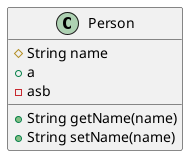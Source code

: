 @startuml

class Person {
    # String name
    + a
    - asb

    + String getName(name)
    + String setName(name)
}

@enduml